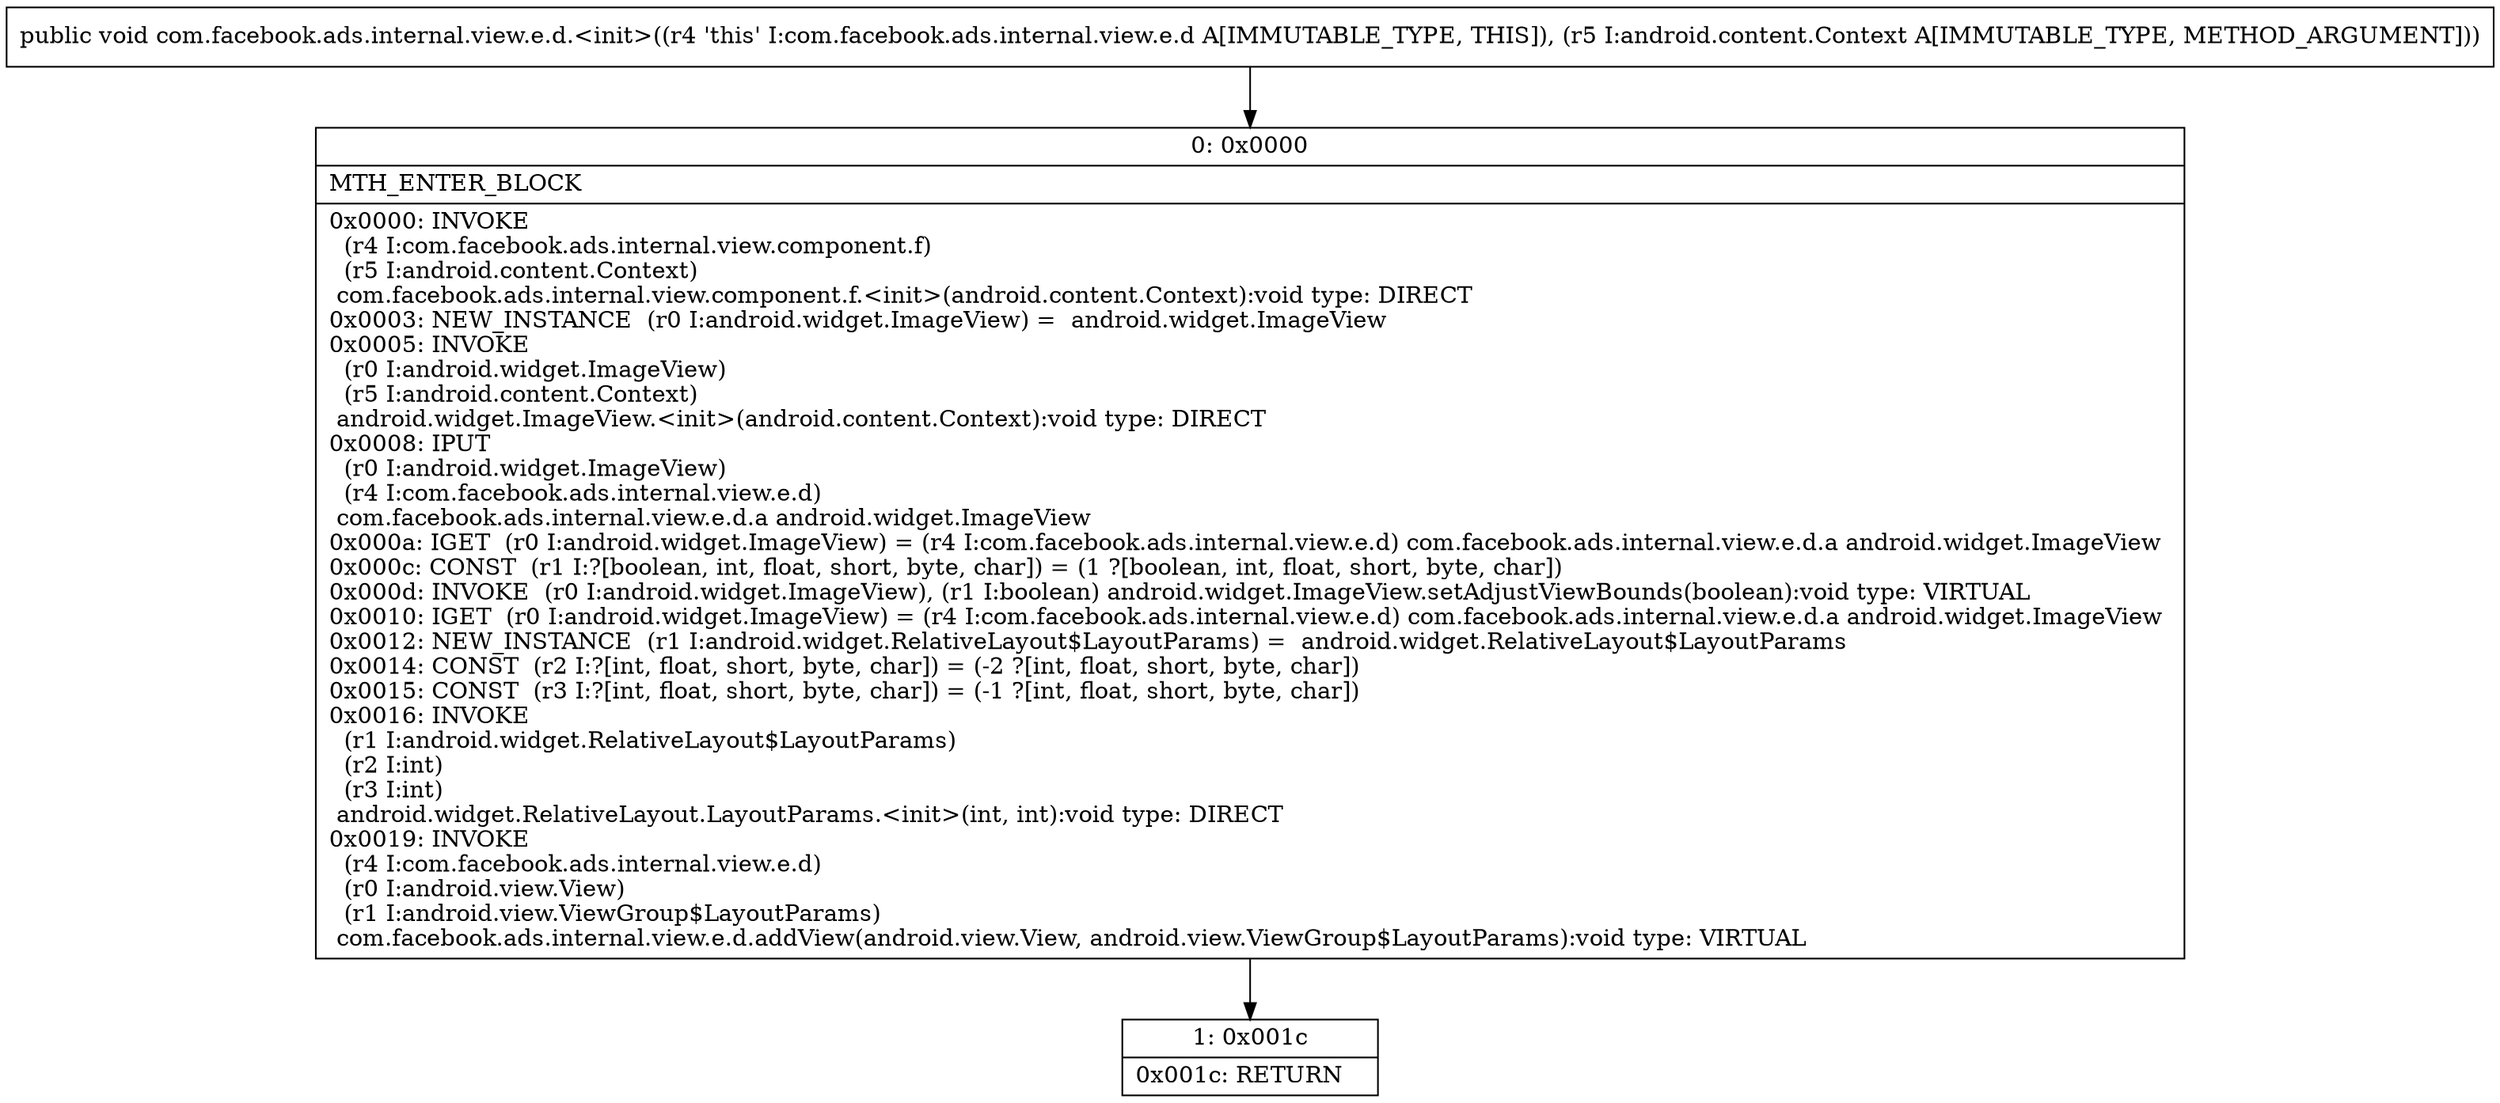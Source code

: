 digraph "CFG forcom.facebook.ads.internal.view.e.d.\<init\>(Landroid\/content\/Context;)V" {
Node_0 [shape=record,label="{0\:\ 0x0000|MTH_ENTER_BLOCK\l|0x0000: INVOKE  \l  (r4 I:com.facebook.ads.internal.view.component.f)\l  (r5 I:android.content.Context)\l com.facebook.ads.internal.view.component.f.\<init\>(android.content.Context):void type: DIRECT \l0x0003: NEW_INSTANCE  (r0 I:android.widget.ImageView) =  android.widget.ImageView \l0x0005: INVOKE  \l  (r0 I:android.widget.ImageView)\l  (r5 I:android.content.Context)\l android.widget.ImageView.\<init\>(android.content.Context):void type: DIRECT \l0x0008: IPUT  \l  (r0 I:android.widget.ImageView)\l  (r4 I:com.facebook.ads.internal.view.e.d)\l com.facebook.ads.internal.view.e.d.a android.widget.ImageView \l0x000a: IGET  (r0 I:android.widget.ImageView) = (r4 I:com.facebook.ads.internal.view.e.d) com.facebook.ads.internal.view.e.d.a android.widget.ImageView \l0x000c: CONST  (r1 I:?[boolean, int, float, short, byte, char]) = (1 ?[boolean, int, float, short, byte, char]) \l0x000d: INVOKE  (r0 I:android.widget.ImageView), (r1 I:boolean) android.widget.ImageView.setAdjustViewBounds(boolean):void type: VIRTUAL \l0x0010: IGET  (r0 I:android.widget.ImageView) = (r4 I:com.facebook.ads.internal.view.e.d) com.facebook.ads.internal.view.e.d.a android.widget.ImageView \l0x0012: NEW_INSTANCE  (r1 I:android.widget.RelativeLayout$LayoutParams) =  android.widget.RelativeLayout$LayoutParams \l0x0014: CONST  (r2 I:?[int, float, short, byte, char]) = (\-2 ?[int, float, short, byte, char]) \l0x0015: CONST  (r3 I:?[int, float, short, byte, char]) = (\-1 ?[int, float, short, byte, char]) \l0x0016: INVOKE  \l  (r1 I:android.widget.RelativeLayout$LayoutParams)\l  (r2 I:int)\l  (r3 I:int)\l android.widget.RelativeLayout.LayoutParams.\<init\>(int, int):void type: DIRECT \l0x0019: INVOKE  \l  (r4 I:com.facebook.ads.internal.view.e.d)\l  (r0 I:android.view.View)\l  (r1 I:android.view.ViewGroup$LayoutParams)\l com.facebook.ads.internal.view.e.d.addView(android.view.View, android.view.ViewGroup$LayoutParams):void type: VIRTUAL \l}"];
Node_1 [shape=record,label="{1\:\ 0x001c|0x001c: RETURN   \l}"];
MethodNode[shape=record,label="{public void com.facebook.ads.internal.view.e.d.\<init\>((r4 'this' I:com.facebook.ads.internal.view.e.d A[IMMUTABLE_TYPE, THIS]), (r5 I:android.content.Context A[IMMUTABLE_TYPE, METHOD_ARGUMENT])) }"];
MethodNode -> Node_0;
Node_0 -> Node_1;
}

